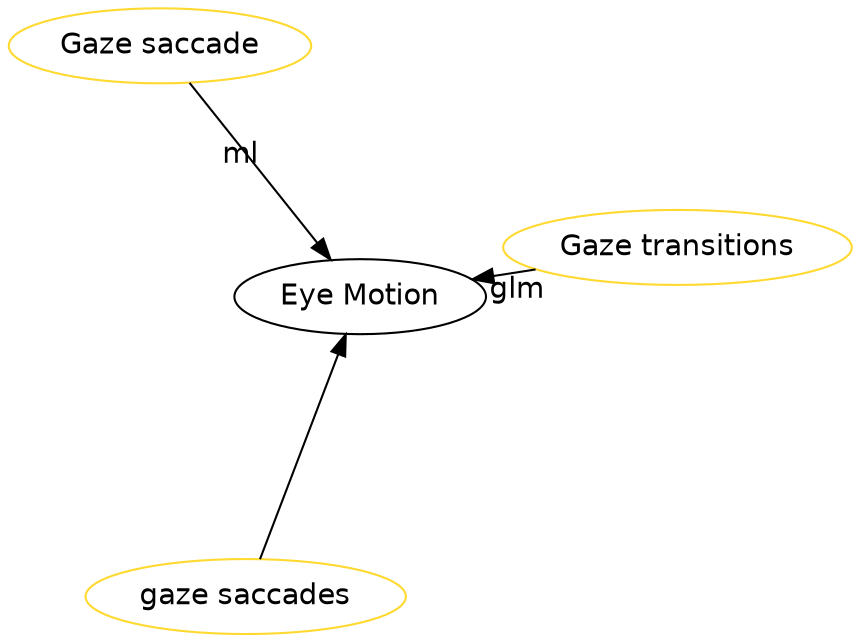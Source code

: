 digraph world {
        size="10,10";
        layout=neato
        graph [fontname = "helvetica"];
        node [fontname = "helvetica", colorscheme=set28];
        edge [fontname = "helvetica", colorscheme=set28];

	"Eye Motion" [href="index.svg"];
	"Gaze transitions" [href="https://scholar.google.com/scholar?hl=en&q=Understanding%20collaborative%20program%20comprehension:%20Interlacing%20gaze%20and%20dialogues" target="_blank" , color="6"];
	"gaze saccades" [href="https://scholar.google.com/scholar?hl=en&q=A%20Network%20Analytic%20Approach%20to%20Gaze%20Coordination%20during%20a%20Collaborative%20Task" target="_blank" , color="6"];
	"Gaze saccade" [href="https://scholar.google.com/scholar?hl=en&q=Gaze%20quality%20assisted%20automatic%20recognition%20of%20social%20contexts%20in%20collaborative%20Tetris" target="_blank" , color="6"];
	"Gaze transitions" -> "Eye Motion" [label="glm", labeltooltip=1, style="solid", penwidth=1];
	"gaze saccades" -> "Eye Motion" [label="", labeltooltip=1, style="solid", penwidth=1];
	"Gaze saccade" -> "Eye Motion" [label="ml", labeltooltip=1, style="solid", penwidth=1];

 overlap=false 
 splines = true; 


}